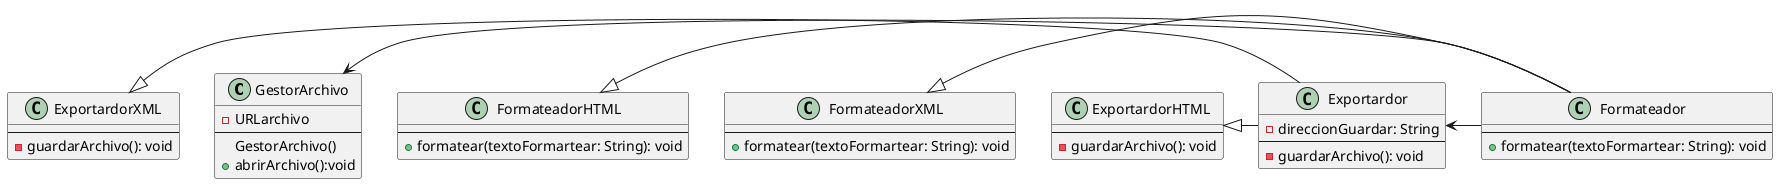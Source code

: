 @startuml
class GestorArchivo{
-URLarchivo
--
GestorArchivo()
+abrirArchivo():void
}

class Formateador{
--
+formatear(textoFormartear: String): void
}
class FormateadorHTML{
--
+formatear(textoFormartear: String): void
}
class FormateadorXML{
--
+formatear(textoFormartear: String): void
}
class Exportardor{
-direccionGuardar: String
--
-guardarArchivo(): void
}
class ExportardorHTML{
--
-guardarArchivo(): void
}
class ExportardorXML{
--
-guardarArchivo(): void
}
ExportardorXML <|- Exportardor
ExportardorHTML<|- Exportardor

GestorArchivo <- Formateador
Exportardor <- Formateador

FormateadorHTML <|- Formateador
FormateadorXML <|- Formateador
@enduml